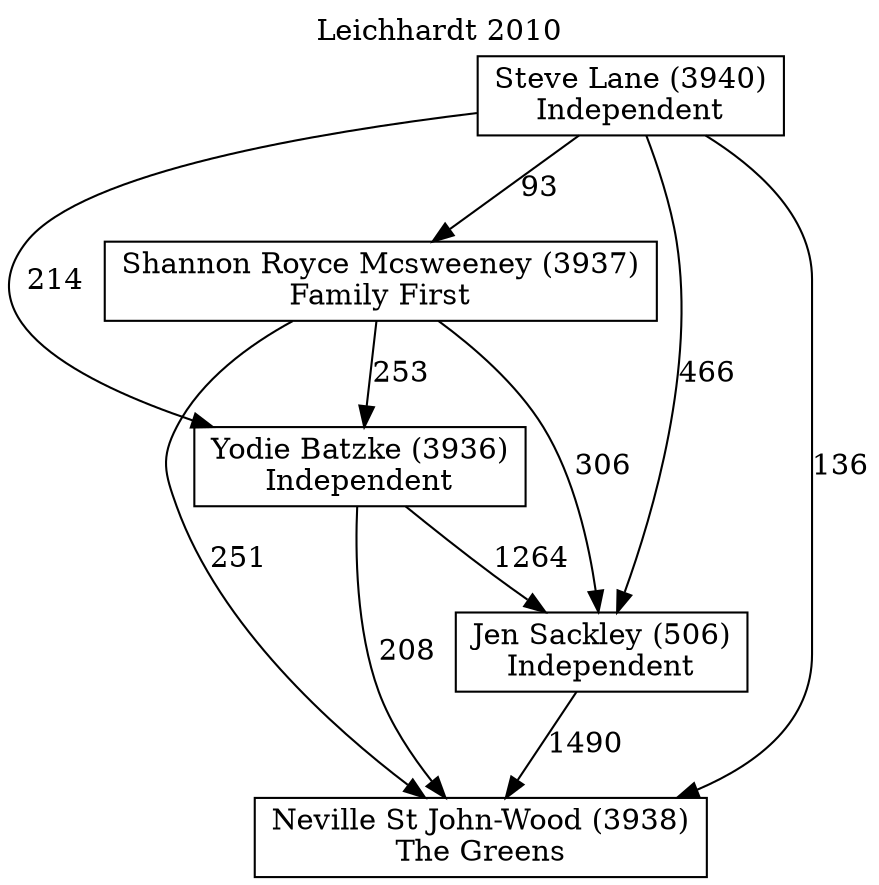 // House preference flow
digraph "Neville St John-Wood (3938)_Leichhardt_2010" {
	graph [label="Leichhardt 2010" labelloc=t mclimit=10]
	node [shape=box]
	"Neville St John-Wood (3938)" [label="Neville St John-Wood (3938)
The Greens"]
	"Jen Sackley (506)" [label="Jen Sackley (506)
Independent"]
	"Yodie Batzke (3936)" [label="Yodie Batzke (3936)
Independent"]
	"Shannon Royce Mcsweeney (3937)" [label="Shannon Royce Mcsweeney (3937)
Family First"]
	"Steve Lane (3940)" [label="Steve Lane (3940)
Independent"]
	"Neville St John-Wood (3938)" [label="Neville St John-Wood (3938)
The Greens"]
	"Yodie Batzke (3936)" [label="Yodie Batzke (3936)
Independent"]
	"Shannon Royce Mcsweeney (3937)" [label="Shannon Royce Mcsweeney (3937)
Family First"]
	"Steve Lane (3940)" [label="Steve Lane (3940)
Independent"]
	"Neville St John-Wood (3938)" [label="Neville St John-Wood (3938)
The Greens"]
	"Shannon Royce Mcsweeney (3937)" [label="Shannon Royce Mcsweeney (3937)
Family First"]
	"Steve Lane (3940)" [label="Steve Lane (3940)
Independent"]
	"Neville St John-Wood (3938)" [label="Neville St John-Wood (3938)
The Greens"]
	"Steve Lane (3940)" [label="Steve Lane (3940)
Independent"]
	"Steve Lane (3940)" [label="Steve Lane (3940)
Independent"]
	"Shannon Royce Mcsweeney (3937)" [label="Shannon Royce Mcsweeney (3937)
Family First"]
	"Steve Lane (3940)" [label="Steve Lane (3940)
Independent"]
	"Steve Lane (3940)" [label="Steve Lane (3940)
Independent"]
	"Yodie Batzke (3936)" [label="Yodie Batzke (3936)
Independent"]
	"Shannon Royce Mcsweeney (3937)" [label="Shannon Royce Mcsweeney (3937)
Family First"]
	"Steve Lane (3940)" [label="Steve Lane (3940)
Independent"]
	"Yodie Batzke (3936)" [label="Yodie Batzke (3936)
Independent"]
	"Steve Lane (3940)" [label="Steve Lane (3940)
Independent"]
	"Steve Lane (3940)" [label="Steve Lane (3940)
Independent"]
	"Shannon Royce Mcsweeney (3937)" [label="Shannon Royce Mcsweeney (3937)
Family First"]
	"Steve Lane (3940)" [label="Steve Lane (3940)
Independent"]
	"Steve Lane (3940)" [label="Steve Lane (3940)
Independent"]
	"Jen Sackley (506)" [label="Jen Sackley (506)
Independent"]
	"Yodie Batzke (3936)" [label="Yodie Batzke (3936)
Independent"]
	"Shannon Royce Mcsweeney (3937)" [label="Shannon Royce Mcsweeney (3937)
Family First"]
	"Steve Lane (3940)" [label="Steve Lane (3940)
Independent"]
	"Jen Sackley (506)" [label="Jen Sackley (506)
Independent"]
	"Shannon Royce Mcsweeney (3937)" [label="Shannon Royce Mcsweeney (3937)
Family First"]
	"Steve Lane (3940)" [label="Steve Lane (3940)
Independent"]
	"Jen Sackley (506)" [label="Jen Sackley (506)
Independent"]
	"Steve Lane (3940)" [label="Steve Lane (3940)
Independent"]
	"Steve Lane (3940)" [label="Steve Lane (3940)
Independent"]
	"Shannon Royce Mcsweeney (3937)" [label="Shannon Royce Mcsweeney (3937)
Family First"]
	"Steve Lane (3940)" [label="Steve Lane (3940)
Independent"]
	"Steve Lane (3940)" [label="Steve Lane (3940)
Independent"]
	"Yodie Batzke (3936)" [label="Yodie Batzke (3936)
Independent"]
	"Shannon Royce Mcsweeney (3937)" [label="Shannon Royce Mcsweeney (3937)
Family First"]
	"Steve Lane (3940)" [label="Steve Lane (3940)
Independent"]
	"Yodie Batzke (3936)" [label="Yodie Batzke (3936)
Independent"]
	"Steve Lane (3940)" [label="Steve Lane (3940)
Independent"]
	"Steve Lane (3940)" [label="Steve Lane (3940)
Independent"]
	"Shannon Royce Mcsweeney (3937)" [label="Shannon Royce Mcsweeney (3937)
Family First"]
	"Steve Lane (3940)" [label="Steve Lane (3940)
Independent"]
	"Steve Lane (3940)" [label="Steve Lane (3940)
Independent"]
	"Jen Sackley (506)" -> "Neville St John-Wood (3938)" [label=1490]
	"Yodie Batzke (3936)" -> "Jen Sackley (506)" [label=1264]
	"Shannon Royce Mcsweeney (3937)" -> "Yodie Batzke (3936)" [label=253]
	"Steve Lane (3940)" -> "Shannon Royce Mcsweeney (3937)" [label=93]
	"Yodie Batzke (3936)" -> "Neville St John-Wood (3938)" [label=208]
	"Shannon Royce Mcsweeney (3937)" -> "Neville St John-Wood (3938)" [label=251]
	"Steve Lane (3940)" -> "Neville St John-Wood (3938)" [label=136]
	"Steve Lane (3940)" -> "Yodie Batzke (3936)" [label=214]
	"Shannon Royce Mcsweeney (3937)" -> "Jen Sackley (506)" [label=306]
	"Steve Lane (3940)" -> "Jen Sackley (506)" [label=466]
}
